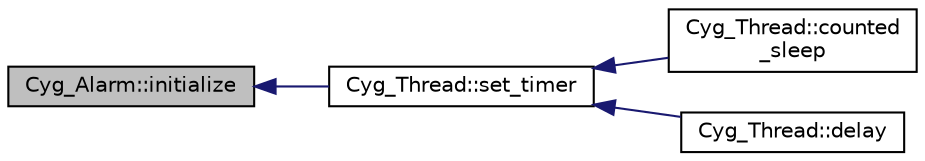 digraph "Cyg_Alarm::initialize"
{
  edge [fontname="Helvetica",fontsize="10",labelfontname="Helvetica",labelfontsize="10"];
  node [fontname="Helvetica",fontsize="10",shape=record];
  rankdir="LR";
  Node1 [label="Cyg_Alarm::initialize",height=0.2,width=0.4,color="black", fillcolor="grey75", style="filled" fontcolor="black"];
  Node1 -> Node2 [dir="back",color="midnightblue",fontsize="10",style="solid",fontname="Helvetica"];
  Node2 [label="Cyg_Thread::set_timer",height=0.2,width=0.4,color="black", fillcolor="white", style="filled",URL="$class_cyg___thread.html#a7e92402378d90c942fd050ac77610c05"];
  Node2 -> Node3 [dir="back",color="midnightblue",fontsize="10",style="solid",fontname="Helvetica"];
  Node3 [label="Cyg_Thread::counted\l_sleep",height=0.2,width=0.4,color="black", fillcolor="white", style="filled",URL="$class_cyg___thread.html#ae26681ed39ae0e34088fd925be8f3484"];
  Node2 -> Node4 [dir="back",color="midnightblue",fontsize="10",style="solid",fontname="Helvetica"];
  Node4 [label="Cyg_Thread::delay",height=0.2,width=0.4,color="black", fillcolor="white", style="filled",URL="$class_cyg___thread.html#a5bea2b207ab7788d560fa2bc98334b7d"];
}
